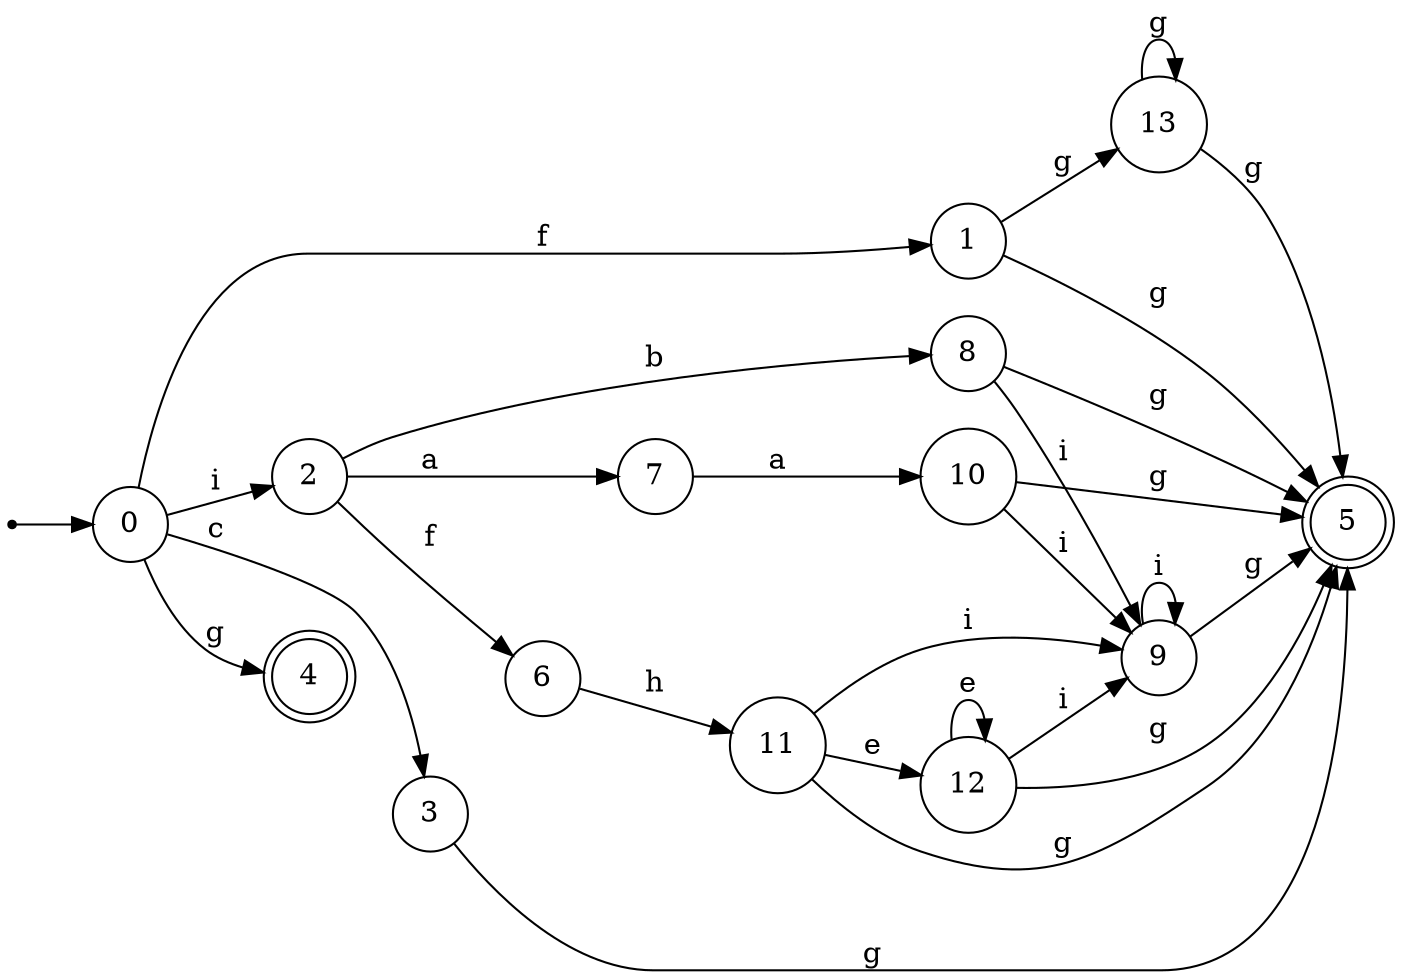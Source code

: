 digraph finite_state_machine {
rankdir=LR;
size="20,20";
node [shape = point]; "dummy0"
node [shape = circle]; "0";
"dummy0" -> "0";
node [shape = circle]; "1";
node [shape = circle]; "2";
node [shape = circle]; "3";
node [shape = doublecircle]; "4";node [shape = doublecircle]; "5";node [shape = circle]; "6";
node [shape = circle]; "7";
node [shape = circle]; "8";
node [shape = circle]; "9";
node [shape = circle]; "10";
node [shape = circle]; "11";
node [shape = circle]; "12";
node [shape = circle]; "13";
"0" -> "1" [label = "f"];
 "0" -> "2" [label = "i"];
 "0" -> "3" [label = "c"];
 "0" -> "4" [label = "g"];
 "3" -> "5" [label = "g"];
 "2" -> "6" [label = "f"];
 "2" -> "7" [label = "a"];
 "2" -> "8" [label = "b"];
 "8" -> "9" [label = "i"];
 "8" -> "5" [label = "g"];
 "9" -> "9" [label = "i"];
 "9" -> "5" [label = "g"];
 "7" -> "10" [label = "a"];
 "10" -> "9" [label = "i"];
 "10" -> "5" [label = "g"];
 "6" -> "11" [label = "h"];
 "11" -> "12" [label = "e"];
 "11" -> "9" [label = "i"];
 "11" -> "5" [label = "g"];
 "12" -> "12" [label = "e"];
 "12" -> "9" [label = "i"];
 "12" -> "5" [label = "g"];
 "1" -> "5" [label = "g"];
 "1" -> "13" [label = "g"];
 "13" -> "5" [label = "g"];
 "13" -> "13" [label = "g"];
 }
